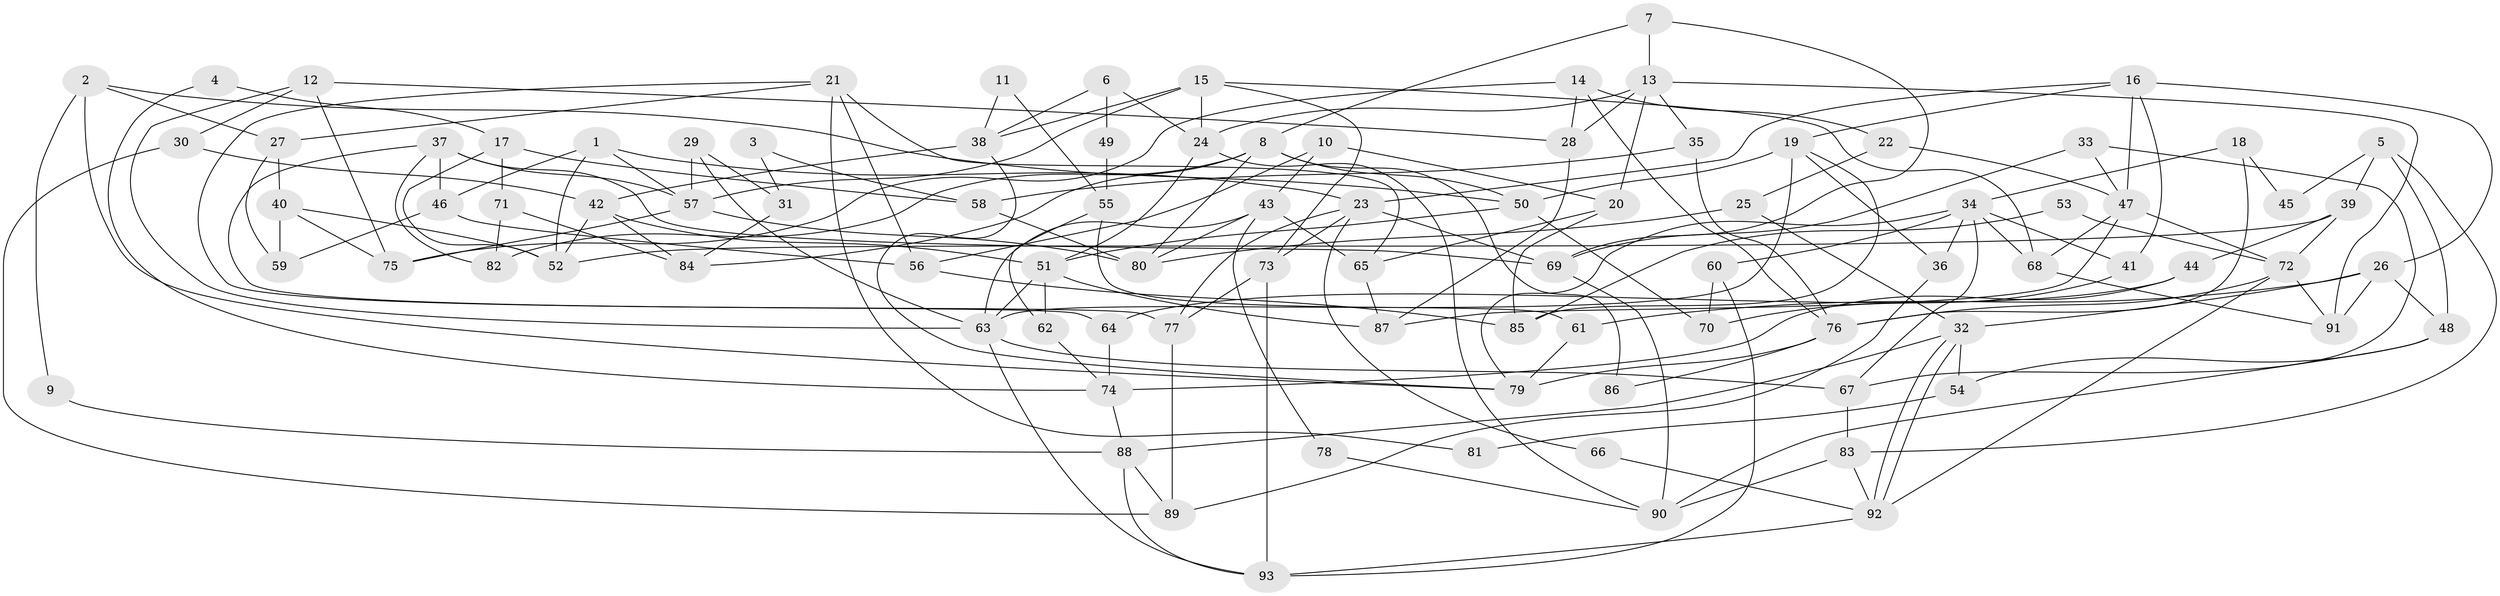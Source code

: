 // Generated by graph-tools (version 1.1) at 2025/36/03/09/25 02:36:02]
// undirected, 93 vertices, 186 edges
graph export_dot {
graph [start="1"]
  node [color=gray90,style=filled];
  1;
  2;
  3;
  4;
  5;
  6;
  7;
  8;
  9;
  10;
  11;
  12;
  13;
  14;
  15;
  16;
  17;
  18;
  19;
  20;
  21;
  22;
  23;
  24;
  25;
  26;
  27;
  28;
  29;
  30;
  31;
  32;
  33;
  34;
  35;
  36;
  37;
  38;
  39;
  40;
  41;
  42;
  43;
  44;
  45;
  46;
  47;
  48;
  49;
  50;
  51;
  52;
  53;
  54;
  55;
  56;
  57;
  58;
  59;
  60;
  61;
  62;
  63;
  64;
  65;
  66;
  67;
  68;
  69;
  70;
  71;
  72;
  73;
  74;
  75;
  76;
  77;
  78;
  79;
  80;
  81;
  82;
  83;
  84;
  85;
  86;
  87;
  88;
  89;
  90;
  91;
  92;
  93;
  1 -- 23;
  1 -- 57;
  1 -- 46;
  1 -- 52;
  2 -- 79;
  2 -- 50;
  2 -- 9;
  2 -- 27;
  3 -- 31;
  3 -- 58;
  4 -- 17;
  4 -- 74;
  5 -- 39;
  5 -- 83;
  5 -- 45;
  5 -- 48;
  6 -- 24;
  6 -- 38;
  6 -- 49;
  7 -- 13;
  7 -- 8;
  7 -- 69;
  8 -- 80;
  8 -- 50;
  8 -- 82;
  8 -- 84;
  8 -- 86;
  9 -- 88;
  10 -- 20;
  10 -- 56;
  10 -- 43;
  11 -- 38;
  11 -- 55;
  12 -- 63;
  12 -- 75;
  12 -- 28;
  12 -- 30;
  13 -- 20;
  13 -- 24;
  13 -- 28;
  13 -- 35;
  13 -- 91;
  14 -- 76;
  14 -- 28;
  14 -- 22;
  14 -- 75;
  15 -- 73;
  15 -- 24;
  15 -- 38;
  15 -- 57;
  15 -- 68;
  16 -- 19;
  16 -- 26;
  16 -- 23;
  16 -- 41;
  16 -- 47;
  17 -- 52;
  17 -- 58;
  17 -- 71;
  18 -- 34;
  18 -- 76;
  18 -- 45;
  19 -- 63;
  19 -- 50;
  19 -- 36;
  19 -- 85;
  20 -- 85;
  20 -- 65;
  21 -- 65;
  21 -- 27;
  21 -- 56;
  21 -- 64;
  21 -- 81;
  22 -- 47;
  22 -- 25;
  23 -- 77;
  23 -- 66;
  23 -- 69;
  23 -- 73;
  24 -- 90;
  24 -- 51;
  25 -- 32;
  25 -- 80;
  26 -- 48;
  26 -- 32;
  26 -- 61;
  26 -- 91;
  27 -- 40;
  27 -- 59;
  28 -- 87;
  29 -- 57;
  29 -- 63;
  29 -- 31;
  30 -- 42;
  30 -- 89;
  31 -- 84;
  32 -- 88;
  32 -- 92;
  32 -- 92;
  32 -- 54;
  33 -- 69;
  33 -- 47;
  33 -- 67;
  34 -- 68;
  34 -- 67;
  34 -- 36;
  34 -- 41;
  34 -- 60;
  34 -- 79;
  35 -- 76;
  35 -- 58;
  36 -- 89;
  37 -- 82;
  37 -- 69;
  37 -- 46;
  37 -- 57;
  37 -- 77;
  38 -- 42;
  38 -- 79;
  39 -- 52;
  39 -- 72;
  39 -- 44;
  40 -- 59;
  40 -- 75;
  40 -- 52;
  41 -- 70;
  42 -- 51;
  42 -- 52;
  42 -- 84;
  43 -- 80;
  43 -- 63;
  43 -- 65;
  43 -- 78;
  44 -- 64;
  44 -- 74;
  46 -- 56;
  46 -- 59;
  47 -- 68;
  47 -- 72;
  47 -- 87;
  48 -- 90;
  48 -- 54;
  49 -- 55;
  50 -- 51;
  50 -- 70;
  51 -- 87;
  51 -- 63;
  51 -- 62;
  53 -- 72;
  53 -- 85;
  54 -- 81;
  55 -- 61;
  55 -- 62;
  56 -- 85;
  57 -- 75;
  57 -- 80;
  58 -- 80;
  60 -- 93;
  60 -- 70;
  61 -- 79;
  62 -- 74;
  63 -- 93;
  63 -- 67;
  64 -- 74;
  65 -- 87;
  66 -- 92;
  67 -- 83;
  68 -- 91;
  69 -- 90;
  71 -- 84;
  71 -- 82;
  72 -- 91;
  72 -- 76;
  72 -- 92;
  73 -- 77;
  73 -- 93;
  74 -- 88;
  76 -- 79;
  76 -- 86;
  77 -- 89;
  78 -- 90;
  83 -- 92;
  83 -- 90;
  88 -- 89;
  88 -- 93;
  92 -- 93;
}
